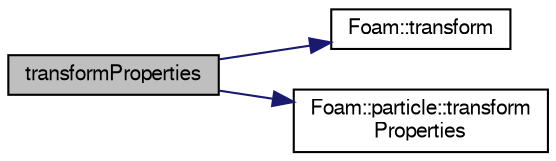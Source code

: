 digraph "transformProperties"
{
  bgcolor="transparent";
  edge [fontname="FreeSans",fontsize="10",labelfontname="FreeSans",labelfontsize="10"];
  node [fontname="FreeSans",fontsize="10",shape=record];
  rankdir="LR";
  Node1 [label="transformProperties",height=0.2,width=0.4,color="black", fillcolor="grey75", style="filled" fontcolor="black"];
  Node1 -> Node2 [color="midnightblue",fontsize="10",style="solid",fontname="FreeSans"];
  Node2 [label="Foam::transform",height=0.2,width=0.4,color="black",URL="$a10237.html#a919915170941701c1223291531ad010c"];
  Node1 -> Node3 [color="midnightblue",fontsize="10",style="solid",fontname="FreeSans"];
  Node3 [label="Foam::particle::transform\lProperties",height=0.2,width=0.4,color="black",URL="$a01725.html#a021e6438cfdab7a29053eb812cda8ea3",tooltip="Transform the physical properties of the particle. "];
}
